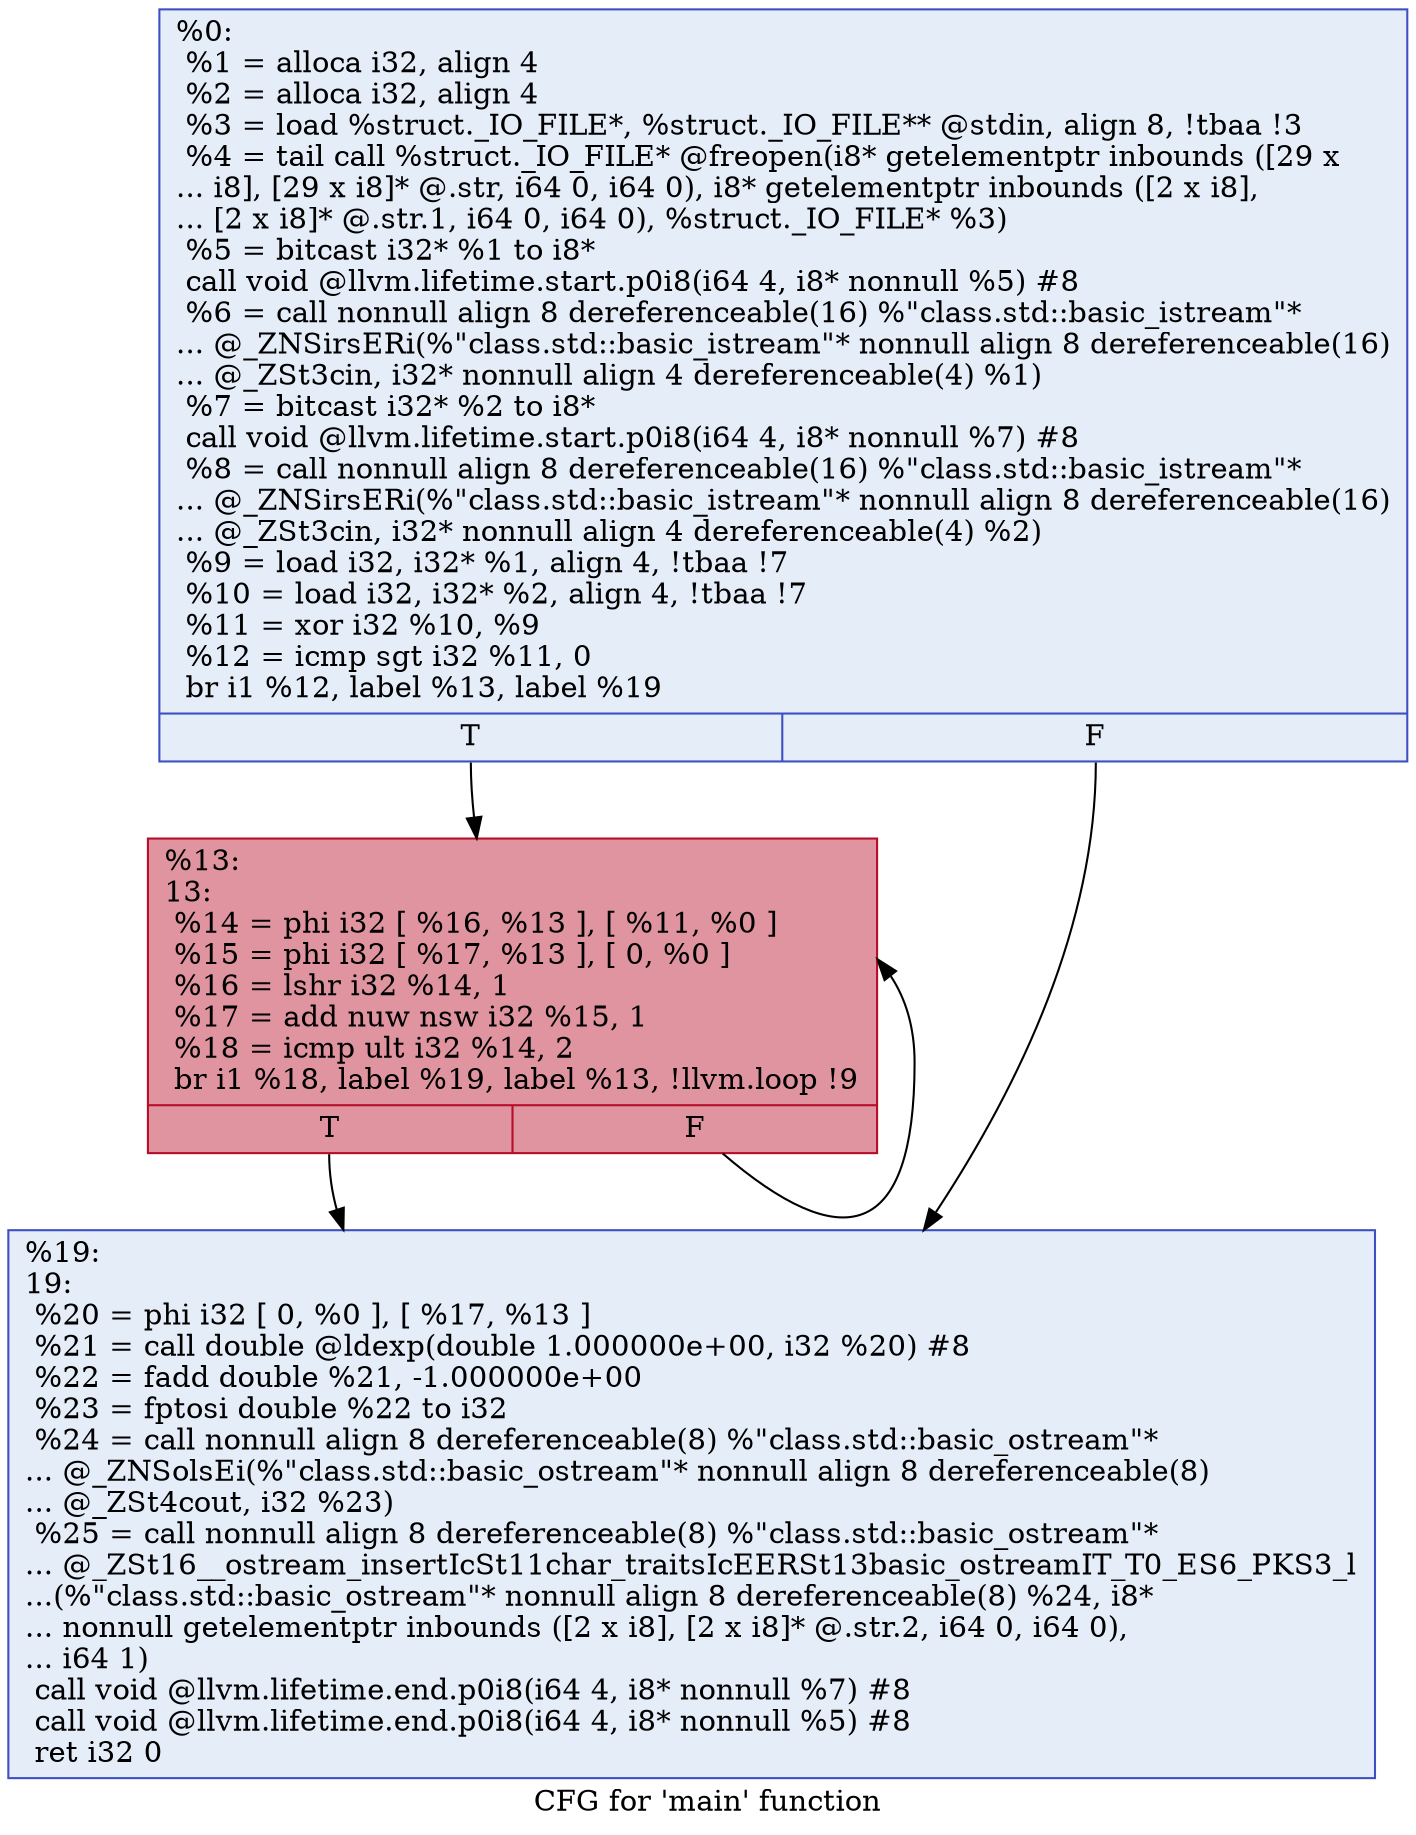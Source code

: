 digraph "CFG for 'main' function" {
	label="CFG for 'main' function";

	Node0x56171664a750 [shape=record,color="#3d50c3ff", style=filled, fillcolor="#c5d6f270",label="{%0:\l  %1 = alloca i32, align 4\l  %2 = alloca i32, align 4\l  %3 = load %struct._IO_FILE*, %struct._IO_FILE** @stdin, align 8, !tbaa !3\l  %4 = tail call %struct._IO_FILE* @freopen(i8* getelementptr inbounds ([29 x\l... i8], [29 x i8]* @.str, i64 0, i64 0), i8* getelementptr inbounds ([2 x i8],\l... [2 x i8]* @.str.1, i64 0, i64 0), %struct._IO_FILE* %3)\l  %5 = bitcast i32* %1 to i8*\l  call void @llvm.lifetime.start.p0i8(i64 4, i8* nonnull %5) #8\l  %6 = call nonnull align 8 dereferenceable(16) %\"class.std::basic_istream\"*\l... @_ZNSirsERi(%\"class.std::basic_istream\"* nonnull align 8 dereferenceable(16)\l... @_ZSt3cin, i32* nonnull align 4 dereferenceable(4) %1)\l  %7 = bitcast i32* %2 to i8*\l  call void @llvm.lifetime.start.p0i8(i64 4, i8* nonnull %7) #8\l  %8 = call nonnull align 8 dereferenceable(16) %\"class.std::basic_istream\"*\l... @_ZNSirsERi(%\"class.std::basic_istream\"* nonnull align 8 dereferenceable(16)\l... @_ZSt3cin, i32* nonnull align 4 dereferenceable(4) %2)\l  %9 = load i32, i32* %1, align 4, !tbaa !7\l  %10 = load i32, i32* %2, align 4, !tbaa !7\l  %11 = xor i32 %10, %9\l  %12 = icmp sgt i32 %11, 0\l  br i1 %12, label %13, label %19\l|{<s0>T|<s1>F}}"];
	Node0x56171664a750:s0 -> Node0x56171664af00;
	Node0x56171664a750:s1 -> Node0x56171664c0f0;
	Node0x56171664af00 [shape=record,color="#b70d28ff", style=filled, fillcolor="#b70d2870",label="{%13:\l13:                                               \l  %14 = phi i32 [ %16, %13 ], [ %11, %0 ]\l  %15 = phi i32 [ %17, %13 ], [ 0, %0 ]\l  %16 = lshr i32 %14, 1\l  %17 = add nuw nsw i32 %15, 1\l  %18 = icmp ult i32 %14, 2\l  br i1 %18, label %19, label %13, !llvm.loop !9\l|{<s0>T|<s1>F}}"];
	Node0x56171664af00:s0 -> Node0x56171664c0f0;
	Node0x56171664af00:s1 -> Node0x56171664af00;
	Node0x56171664c0f0 [shape=record,color="#3d50c3ff", style=filled, fillcolor="#c5d6f270",label="{%19:\l19:                                               \l  %20 = phi i32 [ 0, %0 ], [ %17, %13 ]\l  %21 = call double @ldexp(double 1.000000e+00, i32 %20) #8\l  %22 = fadd double %21, -1.000000e+00\l  %23 = fptosi double %22 to i32\l  %24 = call nonnull align 8 dereferenceable(8) %\"class.std::basic_ostream\"*\l... @_ZNSolsEi(%\"class.std::basic_ostream\"* nonnull align 8 dereferenceable(8)\l... @_ZSt4cout, i32 %23)\l  %25 = call nonnull align 8 dereferenceable(8) %\"class.std::basic_ostream\"*\l... @_ZSt16__ostream_insertIcSt11char_traitsIcEERSt13basic_ostreamIT_T0_ES6_PKS3_l\l...(%\"class.std::basic_ostream\"* nonnull align 8 dereferenceable(8) %24, i8*\l... nonnull getelementptr inbounds ([2 x i8], [2 x i8]* @.str.2, i64 0, i64 0),\l... i64 1)\l  call void @llvm.lifetime.end.p0i8(i64 4, i8* nonnull %7) #8\l  call void @llvm.lifetime.end.p0i8(i64 4, i8* nonnull %5) #8\l  ret i32 0\l}"];
}
